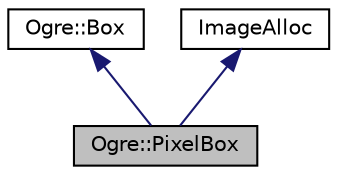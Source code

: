 digraph "Ogre::PixelBox"
{
  bgcolor="transparent";
  edge [fontname="Helvetica",fontsize="10",labelfontname="Helvetica",labelfontsize="10"];
  node [fontname="Helvetica",fontsize="10",shape=record];
  Node0 [label="Ogre::PixelBox",height=0.2,width=0.4,color="black", fillcolor="grey75", style="filled", fontcolor="black"];
  Node1 -> Node0 [dir="back",color="midnightblue",fontsize="10",style="solid",fontname="Helvetica"];
  Node1 [label="Ogre::Box",height=0.2,width=0.4,color="black",URL="$struct_ogre_1_1_box.html",tooltip="Structure used to define a box in a 3-D integer space. "];
  Node2 -> Node0 [dir="back",color="midnightblue",fontsize="10",style="solid",fontname="Helvetica"];
  Node2 [label="ImageAlloc",height=0.2,width=0.4,color="black",URL="$class_ogre_1_1_allocated_object.html"];
}
